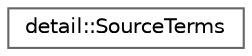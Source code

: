 digraph "Graphical Class Hierarchy"
{
 // LATEX_PDF_SIZE
  bgcolor="transparent";
  edge [fontname=Helvetica,fontsize=10,labelfontname=Helvetica,labelfontsize=10];
  node [fontname=Helvetica,fontsize=10,shape=box,height=0.2,width=0.4];
  rankdir="LR";
  Node0 [id="Node000000",label="detail::SourceTerms",height=0.2,width=0.4,color="grey40", fillcolor="white", style="filled",URL="$structdetail_1_1SourceTerms.html",tooltip="SA source terms classes: production, destruction and cross-productions term and their derivative."];
}
